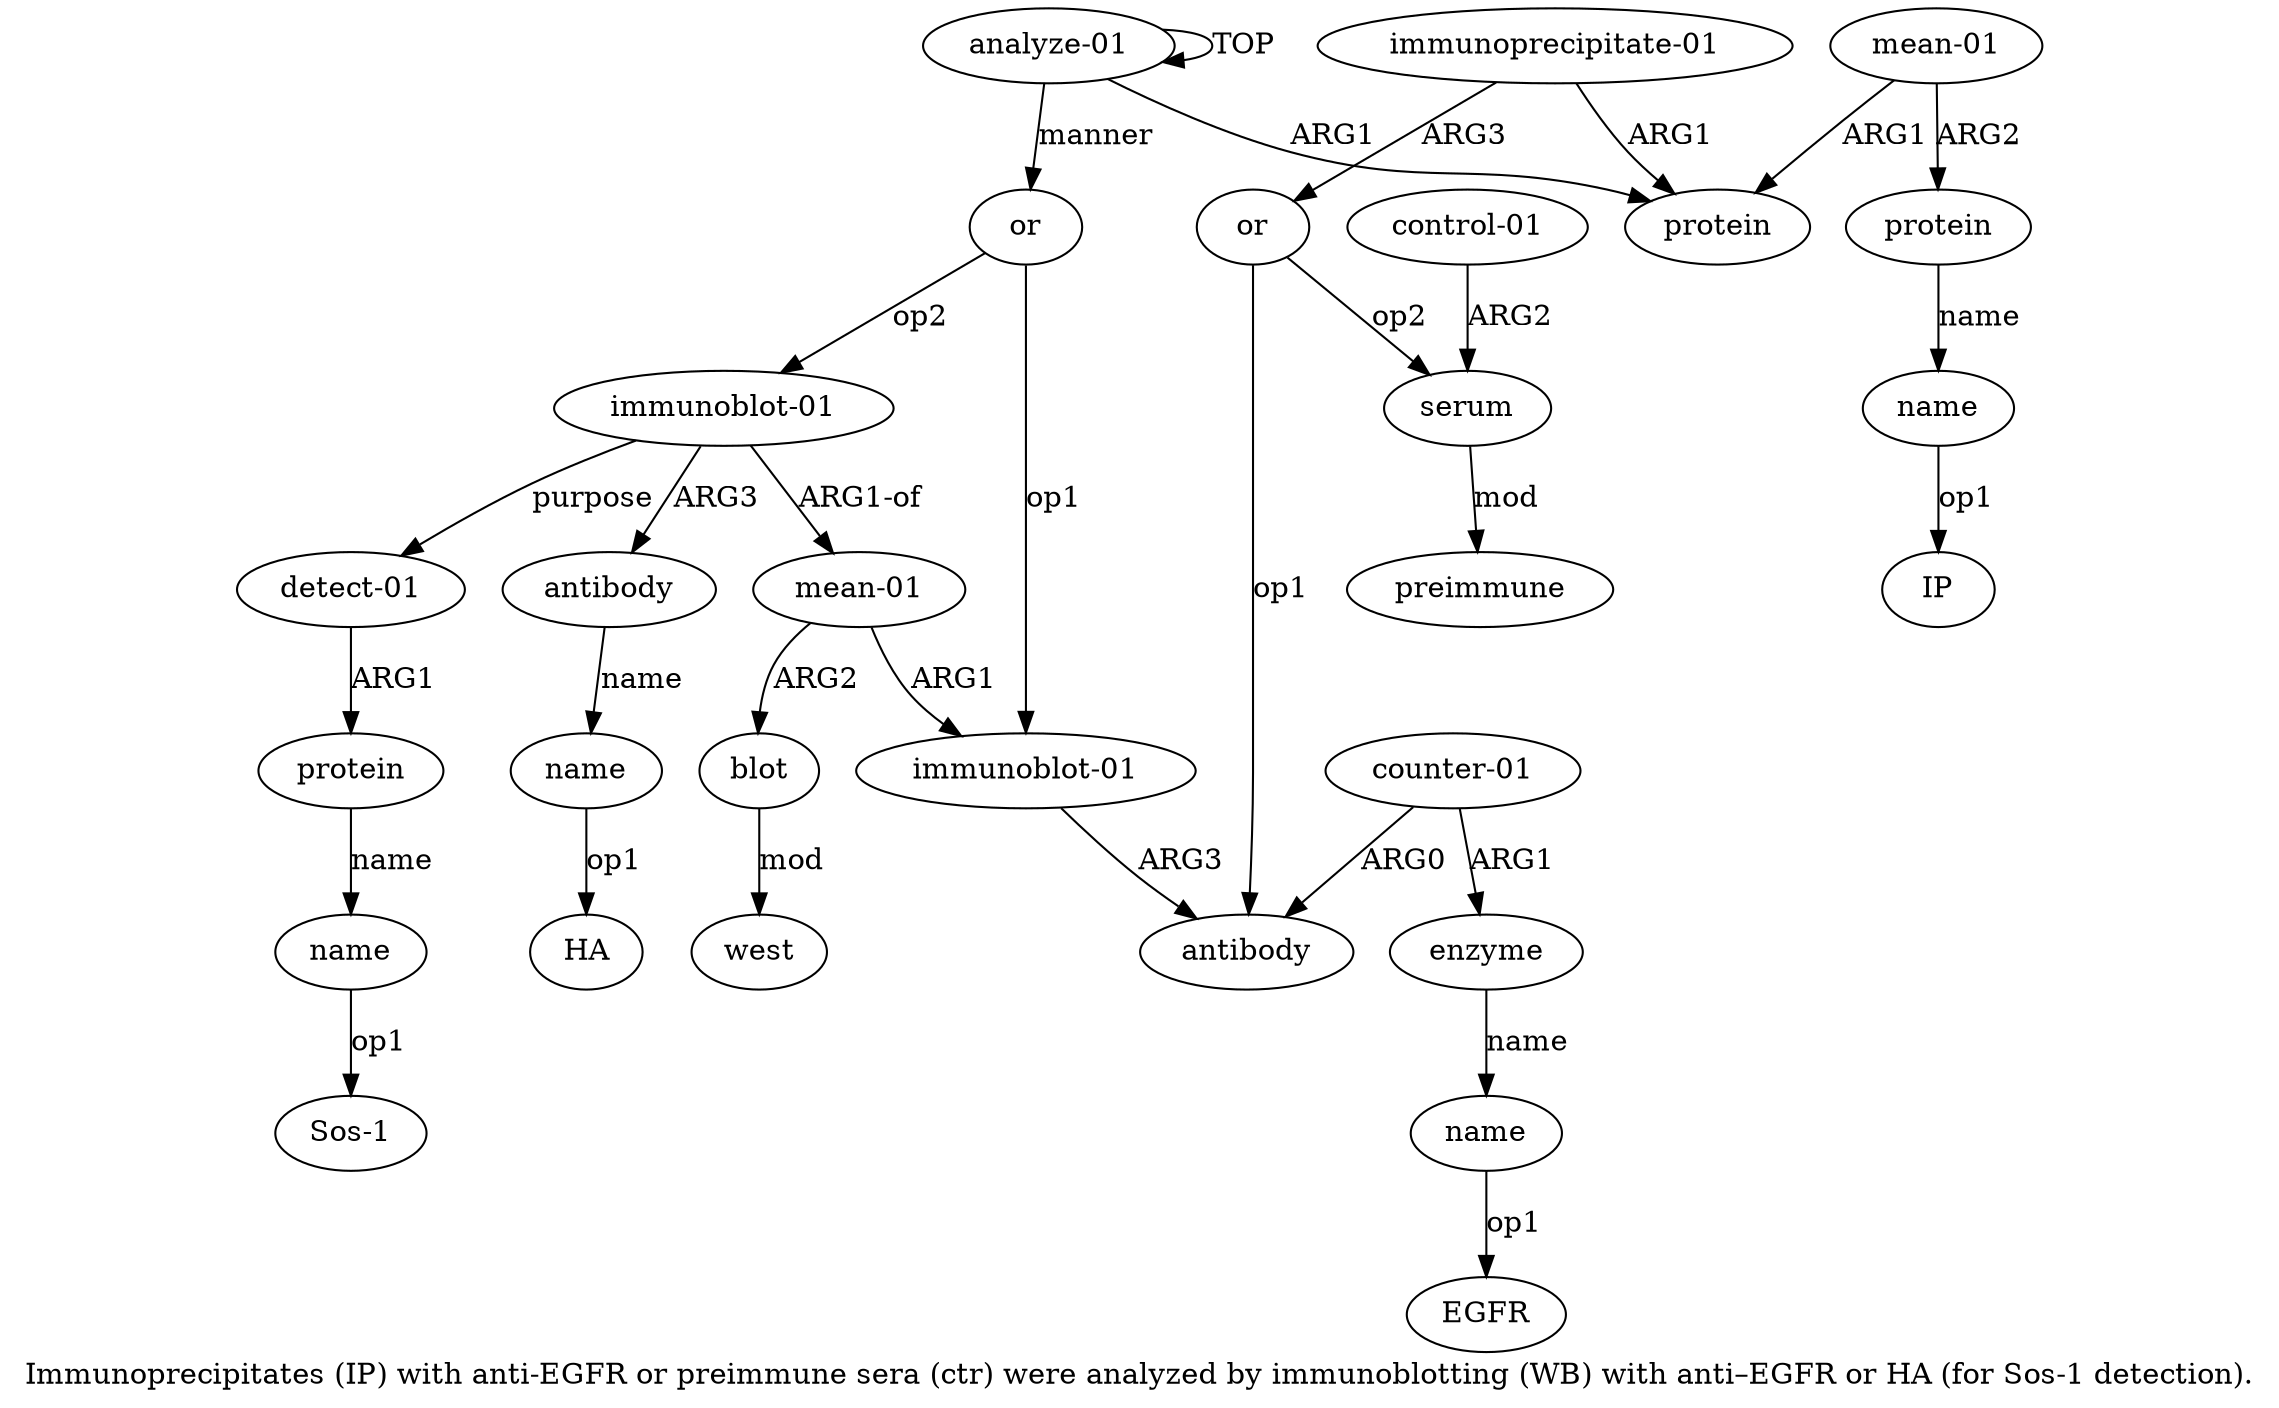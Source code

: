 digraph  {
	graph [label="Immunoprecipitates (IP) with anti-EGFR or preimmune sera (ctr) were analyzed by immunoblotting (WB) with anti–EGFR or HA (for \
Sos-1 detection)."];
	node [label="\N"];
	a20	 [color=black,
		gold_ind=20,
		gold_label=antibody,
		label=antibody,
		test_ind=20,
		test_label=antibody];
	a21	 [color=black,
		gold_ind=21,
		gold_label=name,
		label=name,
		test_ind=21,
		test_label=name];
	a20 -> a21 [key=0,
	color=black,
	gold_label=name,
	label=name,
	test_label=name];
"a21 HA" [color=black,
	gold_ind=-1,
	gold_label=HA,
	label=HA,
	test_ind=-1,
	test_label=HA];
a21 -> "a21 HA" [key=0,
color=black,
gold_label=op1,
label=op1,
test_label=op1];
a22 [color=black,
gold_ind=22,
gold_label="detect-01",
label="detect-01",
test_ind=22,
test_label="detect-01"];
a23 [color=black,
gold_ind=23,
gold_label=protein,
label=protein,
test_ind=23,
test_label=protein];
a22 -> a23 [key=0,
color=black,
gold_label=ARG1,
label=ARG1,
test_label=ARG1];
a24 [color=black,
gold_ind=24,
gold_label=name,
label=name,
test_ind=24,
test_label=name];
a23 -> a24 [key=0,
color=black,
gold_label=name,
label=name,
test_label=name];
"a24 Sos-1" [color=black,
gold_ind=-1,
gold_label="Sos-1",
label="Sos-1",
test_ind=-1,
test_label="Sos-1"];
a24 -> "a24 Sos-1" [key=0,
color=black,
gold_label=op1,
label=op1,
test_label=op1];
"a7 EGFR" [color=black,
gold_ind=-1,
gold_label=EGFR,
label=EGFR,
test_ind=-1,
test_label=EGFR];
a15 [color=black,
gold_ind=15,
gold_label="immunoblot-01",
label="immunoblot-01",
test_ind=15,
test_label="immunoblot-01"];
a4 [color=black,
gold_ind=4,
gold_label=antibody,
label=antibody,
test_ind=4,
test_label=antibody];
a15 -> a4 [key=0,
color=black,
gold_label=ARG3,
label=ARG3,
test_label=ARG3];
a14 [color=black,
gold_ind=14,
gold_label=or,
label=or,
test_ind=14,
test_label=or];
a14 -> a15 [key=0,
color=black,
gold_label=op1,
label=op1,
test_label=op1];
a19 [color=black,
gold_ind=19,
gold_label="immunoblot-01",
label="immunoblot-01",
test_ind=19,
test_label="immunoblot-01"];
a14 -> a19 [key=0,
color=black,
gold_label=op2,
label=op2,
test_label=op2];
a17 [color=black,
gold_ind=17,
gold_label=blot,
label=blot,
test_ind=17,
test_label=blot];
a18 [color=black,
gold_ind=18,
gold_label=west,
label=west,
test_ind=18,
test_label=west];
a17 -> a18 [key=0,
color=black,
gold_label=mod,
label=mod,
test_label=mod];
a16 [color=black,
gold_ind=16,
gold_label="mean-01",
label="mean-01",
test_ind=16,
test_label="mean-01"];
a16 -> a15 [key=0,
color=black,
gold_label=ARG1,
label=ARG1,
test_label=ARG1];
a16 -> a17 [key=0,
color=black,
gold_label=ARG2,
label=ARG2,
test_label=ARG2];
a11 [color=black,
gold_ind=11,
gold_label="mean-01",
label="mean-01",
test_ind=11,
test_label="mean-01"];
a12 [color=black,
gold_ind=12,
gold_label=protein,
label=protein,
test_ind=12,
test_label=protein];
a11 -> a12 [key=0,
color=black,
gold_label=ARG2,
label=ARG2,
test_label=ARG2];
a1 [color=black,
gold_ind=1,
gold_label=protein,
label=protein,
test_ind=1,
test_label=protein];
a11 -> a1 [key=0,
color=black,
gold_label=ARG1,
label=ARG1,
test_label=ARG1];
a10 [color=black,
gold_ind=10,
gold_label="control-01",
label="control-01",
test_ind=10,
test_label="control-01"];
a8 [color=black,
gold_ind=8,
gold_label=serum,
label=serum,
test_ind=8,
test_label=serum];
a10 -> a8 [key=0,
color=black,
gold_label=ARG2,
label=ARG2,
test_label=ARG2];
a13 [color=black,
gold_ind=13,
gold_label=name,
label=name,
test_ind=13,
test_label=name];
"a13 IP" [color=black,
gold_ind=-1,
gold_label=IP,
label=IP,
test_ind=-1,
test_label=IP];
a13 -> "a13 IP" [key=0,
color=black,
gold_label=op1,
label=op1,
test_label=op1];
a12 -> a13 [key=0,
color=black,
gold_label=name,
label=name,
test_label=name];
a19 -> a20 [key=0,
color=black,
gold_label=ARG3,
label=ARG3,
test_label=ARG3];
a19 -> a22 [key=0,
color=black,
gold_label=purpose,
label=purpose,
test_label=purpose];
a19 -> a16 [key=0,
color=black,
gold_label="ARG1-of",
label="ARG1-of",
test_label="ARG1-of"];
a0 [color=black,
gold_ind=0,
gold_label="analyze-01",
label="analyze-01",
test_ind=0,
test_label="analyze-01"];
a0 -> a14 [key=0,
color=black,
gold_label=manner,
label=manner,
test_label=manner];
a0 -> a1 [key=0,
color=black,
gold_label=ARG1,
label=ARG1,
test_label=ARG1];
a0 -> a0 [key=0,
color=black,
gold_label=TOP,
label=TOP,
test_label=TOP];
a3 [color=black,
gold_ind=3,
gold_label=or,
label=or,
test_ind=3,
test_label=or];
a3 -> a4 [key=0,
color=black,
gold_label=op1,
label=op1,
test_label=op1];
a3 -> a8 [key=0,
color=black,
gold_label=op2,
label=op2,
test_label=op2];
a2 [color=black,
gold_ind=2,
gold_label="immunoprecipitate-01",
label="immunoprecipitate-01",
test_ind=2,
test_label="immunoprecipitate-01"];
a2 -> a1 [key=0,
color=black,
gold_label=ARG1,
label=ARG1,
test_label=ARG1];
a2 -> a3 [key=0,
color=black,
gold_label=ARG3,
label=ARG3,
test_label=ARG3];
a5 [color=black,
gold_ind=5,
gold_label="counter-01",
label="counter-01",
test_ind=5,
test_label="counter-01"];
a5 -> a4 [key=0,
color=black,
gold_label=ARG0,
label=ARG0,
test_label=ARG0];
a6 [color=black,
gold_ind=6,
gold_label=enzyme,
label=enzyme,
test_ind=6,
test_label=enzyme];
a5 -> a6 [key=0,
color=black,
gold_label=ARG1,
label=ARG1,
test_label=ARG1];
a7 [color=black,
gold_ind=7,
gold_label=name,
label=name,
test_ind=7,
test_label=name];
a7 -> "a7 EGFR" [key=0,
color=black,
gold_label=op1,
label=op1,
test_label=op1];
a6 -> a7 [key=0,
color=black,
gold_label=name,
label=name,
test_label=name];
a9 [color=black,
gold_ind=9,
gold_label=preimmune,
label=preimmune,
test_ind=9,
test_label=preimmune];
a8 -> a9 [key=0,
color=black,
gold_label=mod,
label=mod,
test_label=mod];
}
